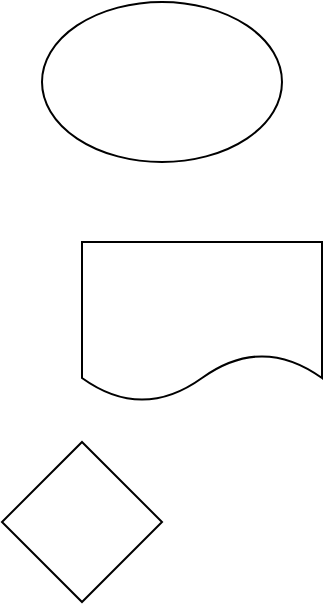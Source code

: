 <mxfile version="14.6.3" type="github">
  <diagram id="sad97KhQNa1WrhspbmL8" name="第 1 页">
    <mxGraphModel dx="2066" dy="1053" grid="1" gridSize="10" guides="1" tooltips="1" connect="1" arrows="1" fold="1" page="1" pageScale="1" pageWidth="827" pageHeight="1169" math="0" shadow="0">
      <root>
        <mxCell id="0" />
        <mxCell id="1" parent="0" />
        <mxCell id="5Qzl_YIPNheshMPtP2EX-1" value="" style="rhombus;whiteSpace=wrap;html=1;" vertex="1" parent="1">
          <mxGeometry x="100" y="330" width="80" height="80" as="geometry" />
        </mxCell>
        <mxCell id="5Qzl_YIPNheshMPtP2EX-2" value="" style="shape=document;whiteSpace=wrap;html=1;boundedLbl=1;" vertex="1" parent="1">
          <mxGeometry x="140" y="230" width="120" height="80" as="geometry" />
        </mxCell>
        <mxCell id="5Qzl_YIPNheshMPtP2EX-3" value="" style="ellipse;whiteSpace=wrap;html=1;" vertex="1" parent="1">
          <mxGeometry x="120" y="110" width="120" height="80" as="geometry" />
        </mxCell>
      </root>
    </mxGraphModel>
  </diagram>
</mxfile>
